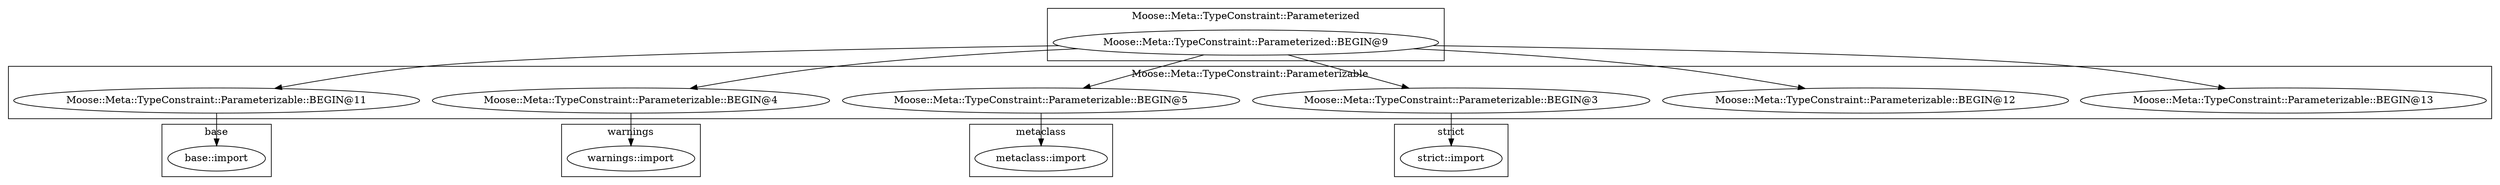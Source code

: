 digraph {
graph [overlap=false]
subgraph cluster_warnings {
	label="warnings";
	"warnings::import";
}
subgraph cluster_Moose_Meta_TypeConstraint_Parameterized {
	label="Moose::Meta::TypeConstraint::Parameterized";
	"Moose::Meta::TypeConstraint::Parameterized::BEGIN@9";
}
subgraph cluster_metaclass {
	label="metaclass";
	"metaclass::import";
}
subgraph cluster_Moose_Meta_TypeConstraint_Parameterizable {
	label="Moose::Meta::TypeConstraint::Parameterizable";
	"Moose::Meta::TypeConstraint::Parameterizable::BEGIN@13";
	"Moose::Meta::TypeConstraint::Parameterizable::BEGIN@12";
	"Moose::Meta::TypeConstraint::Parameterizable::BEGIN@11";
	"Moose::Meta::TypeConstraint::Parameterizable::BEGIN@4";
	"Moose::Meta::TypeConstraint::Parameterizable::BEGIN@5";
	"Moose::Meta::TypeConstraint::Parameterizable::BEGIN@3";
}
subgraph cluster_base {
	label="base";
	"base::import";
}
subgraph cluster_strict {
	label="strict";
	"strict::import";
}
"Moose::Meta::TypeConstraint::Parameterized::BEGIN@9" -> "Moose::Meta::TypeConstraint::Parameterizable::BEGIN@12";
"Moose::Meta::TypeConstraint::Parameterizable::BEGIN@5" -> "metaclass::import";
"Moose::Meta::TypeConstraint::Parameterized::BEGIN@9" -> "Moose::Meta::TypeConstraint::Parameterizable::BEGIN@4";
"Moose::Meta::TypeConstraint::Parameterized::BEGIN@9" -> "Moose::Meta::TypeConstraint::Parameterizable::BEGIN@3";
"Moose::Meta::TypeConstraint::Parameterized::BEGIN@9" -> "Moose::Meta::TypeConstraint::Parameterizable::BEGIN@5";
"Moose::Meta::TypeConstraint::Parameterizable::BEGIN@11" -> "base::import";
"Moose::Meta::TypeConstraint::Parameterizable::BEGIN@4" -> "warnings::import";
"Moose::Meta::TypeConstraint::Parameterized::BEGIN@9" -> "Moose::Meta::TypeConstraint::Parameterizable::BEGIN@13";
"Moose::Meta::TypeConstraint::Parameterized::BEGIN@9" -> "Moose::Meta::TypeConstraint::Parameterizable::BEGIN@11";
"Moose::Meta::TypeConstraint::Parameterizable::BEGIN@3" -> "strict::import";
}
